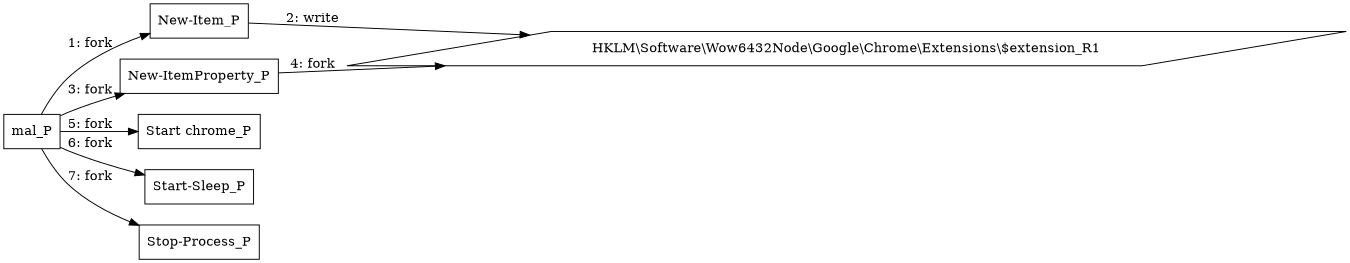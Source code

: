 digraph T1133 {
rankdir="LR"
size="9"
fixedsize="false"
splines="true"
nodesep=0.3
ranksep=0
fontsize=10
overlap="scalexy"
engine= "neato"
	"mal_P" [node_type=Process shape=box]
	"New-Item_P" [node_type=Process shape=box]
	"New-ItemProperty_P" [node_type=Process shape=box]
	"Start chrome_P" [node_type=Process shape=box]
	"Start-Sleep_P" [node_type=Process shape=box]
	"Stop-Process_P" [node_type=Process shape=box]
	"HKLM\\Software\\Wow6432Node\\Google\\Chrome\\Extensions\\$extension_R1" [node_type=Registry shape=parallelogram]
	"mal_P" -> "New-Item_P" [label="1: fork"]
	"New-Item_P" -> "HKLM\\Software\\Wow6432Node\\Google\\Chrome\\Extensions\\$extension_R1" [label="2: write"]
	"mal_P" -> "New-ItemProperty_P" [label="3: fork"]
	"New-ItemProperty_P" -> "HKLM\\Software\\Wow6432Node\\Google\\Chrome\\Extensions\\$extension_R1" [label="4: fork"]
	"mal_P" -> "Start chrome_P" [label="5: fork"]
	"mal_P" -> "Start-Sleep_P" [label="6: fork"]
	"mal_P" -> "Stop-Process_P" [label="7: fork"]
}
